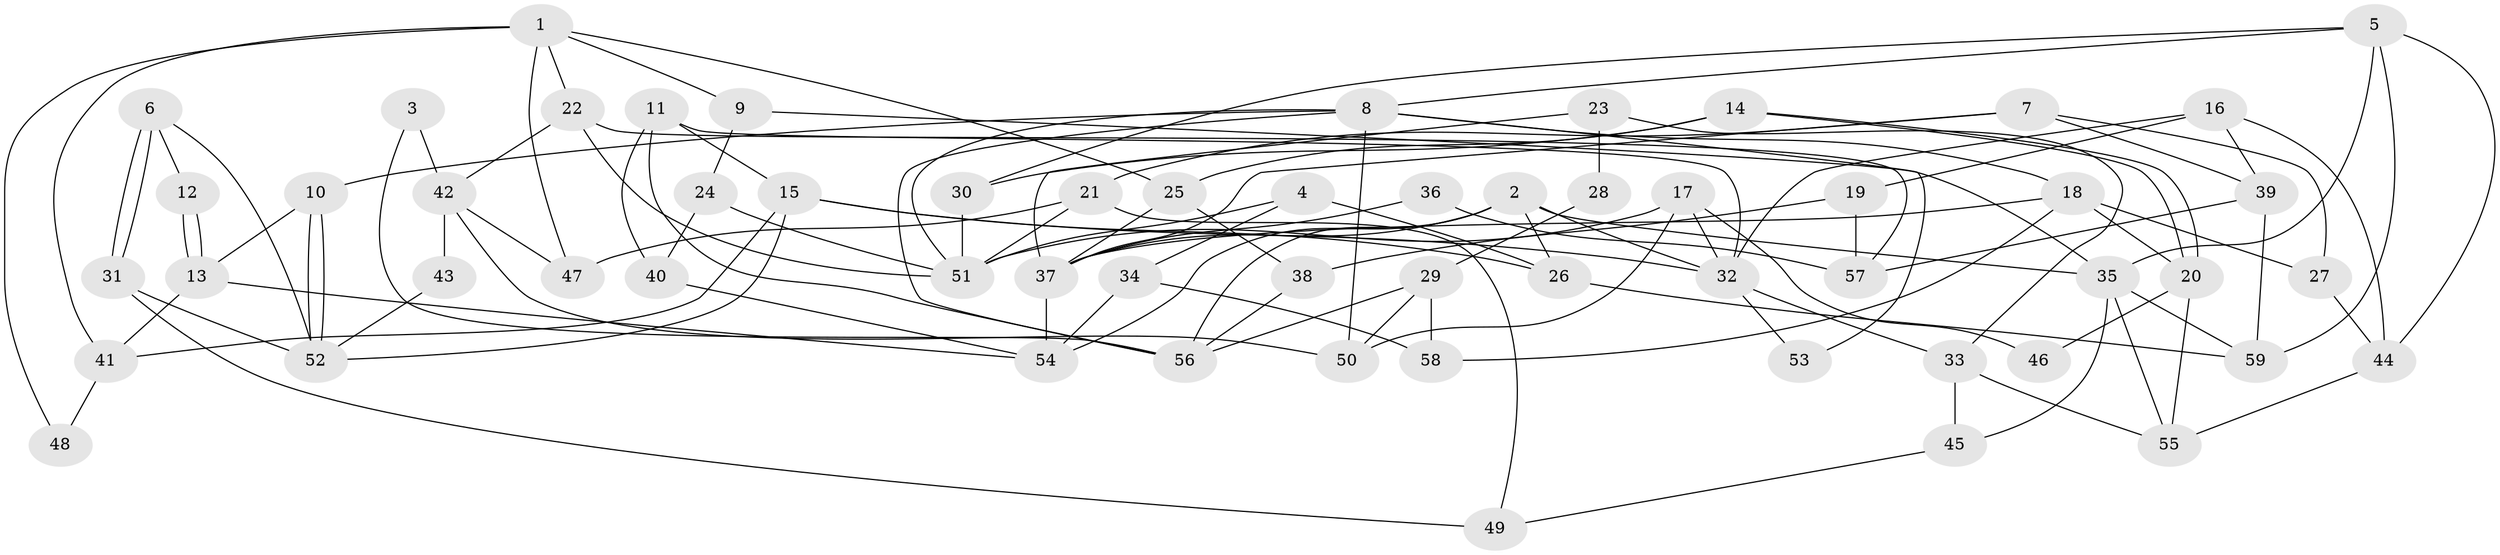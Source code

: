 // coarse degree distribution, {7: 0.0975609756097561, 9: 0.07317073170731707, 2: 0.14634146341463414, 3: 0.21951219512195122, 6: 0.21951219512195122, 4: 0.14634146341463414, 5: 0.0975609756097561}
// Generated by graph-tools (version 1.1) at 2025/24/03/03/25 07:24:04]
// undirected, 59 vertices, 118 edges
graph export_dot {
graph [start="1"]
  node [color=gray90,style=filled];
  1;
  2;
  3;
  4;
  5;
  6;
  7;
  8;
  9;
  10;
  11;
  12;
  13;
  14;
  15;
  16;
  17;
  18;
  19;
  20;
  21;
  22;
  23;
  24;
  25;
  26;
  27;
  28;
  29;
  30;
  31;
  32;
  33;
  34;
  35;
  36;
  37;
  38;
  39;
  40;
  41;
  42;
  43;
  44;
  45;
  46;
  47;
  48;
  49;
  50;
  51;
  52;
  53;
  54;
  55;
  56;
  57;
  58;
  59;
  1 -- 22;
  1 -- 47;
  1 -- 9;
  1 -- 25;
  1 -- 41;
  1 -- 48;
  2 -- 56;
  2 -- 54;
  2 -- 26;
  2 -- 32;
  2 -- 35;
  2 -- 37;
  3 -- 56;
  3 -- 42;
  4 -- 26;
  4 -- 51;
  4 -- 34;
  5 -- 30;
  5 -- 35;
  5 -- 8;
  5 -- 44;
  5 -- 59;
  6 -- 52;
  6 -- 31;
  6 -- 31;
  6 -- 12;
  7 -- 27;
  7 -- 37;
  7 -- 21;
  7 -- 39;
  8 -- 51;
  8 -- 10;
  8 -- 18;
  8 -- 50;
  8 -- 53;
  8 -- 56;
  9 -- 35;
  9 -- 24;
  10 -- 52;
  10 -- 52;
  10 -- 13;
  11 -- 15;
  11 -- 32;
  11 -- 40;
  11 -- 56;
  12 -- 13;
  12 -- 13;
  13 -- 41;
  13 -- 54;
  14 -- 20;
  14 -- 20;
  14 -- 25;
  14 -- 30;
  15 -- 26;
  15 -- 41;
  15 -- 32;
  15 -- 52;
  16 -- 39;
  16 -- 32;
  16 -- 19;
  16 -- 44;
  17 -- 32;
  17 -- 50;
  17 -- 46;
  17 -- 51;
  18 -- 37;
  18 -- 20;
  18 -- 27;
  18 -- 58;
  19 -- 38;
  19 -- 57;
  20 -- 46;
  20 -- 55;
  21 -- 49;
  21 -- 47;
  21 -- 51;
  22 -- 57;
  22 -- 51;
  22 -- 42;
  23 -- 33;
  23 -- 37;
  23 -- 28;
  24 -- 51;
  24 -- 40;
  25 -- 37;
  25 -- 38;
  26 -- 59;
  27 -- 44;
  28 -- 29;
  29 -- 58;
  29 -- 56;
  29 -- 50;
  30 -- 51;
  31 -- 52;
  31 -- 49;
  32 -- 33;
  32 -- 53;
  33 -- 55;
  33 -- 45;
  34 -- 54;
  34 -- 58;
  35 -- 55;
  35 -- 45;
  35 -- 59;
  36 -- 57;
  36 -- 37;
  37 -- 54;
  38 -- 56;
  39 -- 59;
  39 -- 57;
  40 -- 54;
  41 -- 48;
  42 -- 50;
  42 -- 43;
  42 -- 47;
  43 -- 52;
  44 -- 55;
  45 -- 49;
}
